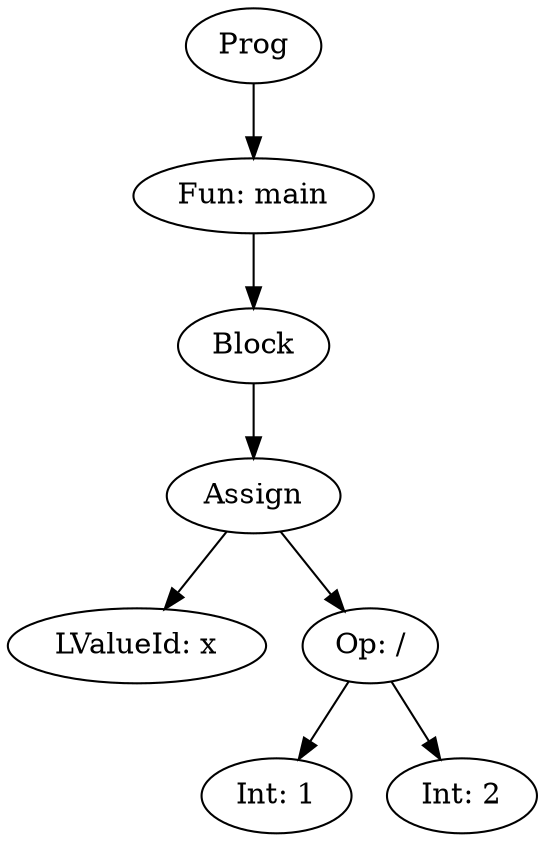 digraph AST {
"Prog166239592" [label="Prog"];
"Fun248609774" [label="Fun: main"];
"Prog166239592" -> "Fun248609774";
"CmdBlock708049632" [label="Block"];
"Fun248609774" -> "CmdBlock708049632";
"CmdAssign1887400018" [label="Assign"];
"CmdBlock708049632" -> "CmdAssign1887400018";
"LValueId285377351" [label="LValueId: x"];
"CmdAssign1887400018" -> "LValueId285377351";
"ExpBinOp344560770" [label="Op: /"];
"CmdAssign1887400018" -> "ExpBinOp344560770";
"ExpInt559450121" [label="Int: 1"];
"ExpBinOp344560770" -> "ExpInt559450121";
"ExpInt242481580" [label="Int: 2"];
"ExpBinOp344560770" -> "ExpInt242481580";
}
